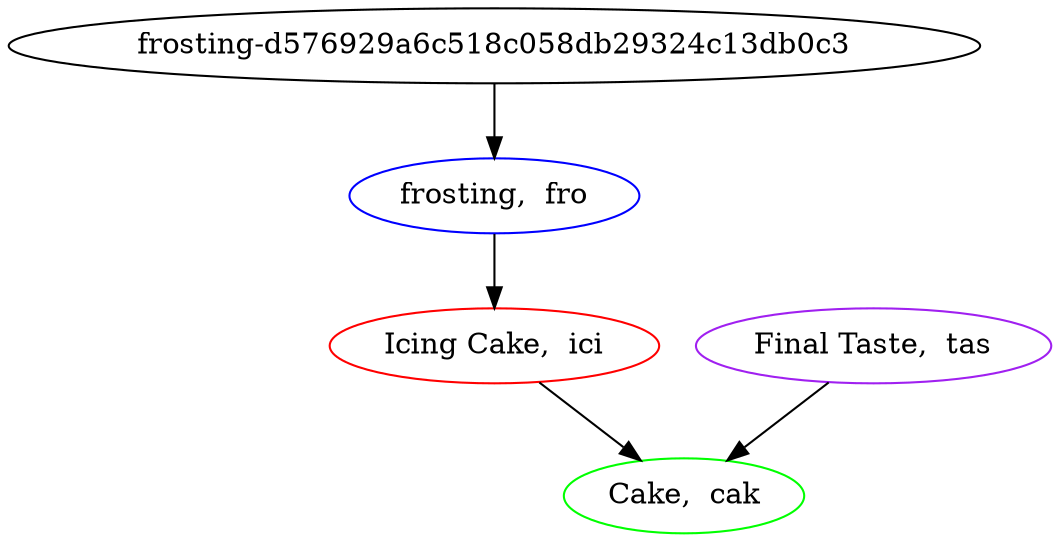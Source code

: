 strict digraph "" {
	graph [bb="0,0,396.68,252"];
	node [label="\N",
		nodesep=0.4,
		ranksep=1
	];
	"Cake,  cak"	 [color=green,
		file_links="{0: 'https://storcpdkenticomedia.blob.core.windows.net/media/recipemanagementsystem/media/recipe-media-files/recipes/retail/x17/\
16730-beckys-butter-cake-600x600.jpg?ext=.jpg'}",
		height=0.5,
		pos="253.73,18",
		tags="{0: 'cake::butter cake', 1: 'dessert::baked::cake', 2: 'iced::chocolate'}",
		width=1.336];
	"Icing Cake,  ici"	 [color=red,
		height=0.5,
		pos="178.73,90",
		width=1.8234];
	"Icing Cake,  ici" -> "Cake,  cak"	 [pos="e,236.26,34.773 196.89,72.571 206.52,63.328 218.49,51.835 228.96,41.784"];
	"frosting,  fro"	 [color=blue,
		height=0.5,
		pos="178.73,162",
		tags="{0: 'frosting::chocolate', 1: 'topping::chocolate'}",
		width=1.5526];
	"frosting,  fro" -> "Icing Cake,  ici"	 [pos="e,178.73,108.41 178.73,143.83 178.73,136.13 178.73,126.97 178.73,118.42"];
	"frosting-d576929a6c518c058db29324c13db0c3"	 [height=0.5,
		pos="178.73,234",
		width=4.9648];
	"frosting-d576929a6c518c058db29324c13db0c3" -> "frosting,  fro"	 [pos="e,178.73,180.41 178.73,215.83 178.73,208.13 178.73,198.97 178.73,190.42"];
	"Final Taste,  tas"	 [Tastiness="Tastiness, 4-5",
		color=purple,
		height=0.5,
		pos="329.73,90",
		width=1.8596];
	"Final Taste,  tas" -> "Cake,  cak"	 [pos="e,271.44,34.773 311.34,72.571 301.58,63.328 289.45,51.835 278.84,41.784"];
}
